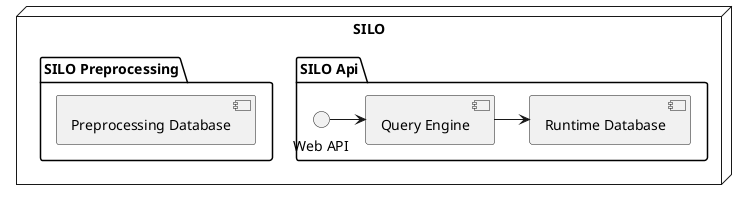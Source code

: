 @startuml

node SILO {
  package "SILO Api" {
    component "Query Engine" as query
    component "Runtime Database" as db
    "Web API" -> query
    query -> db
  }

  package "SILO Preprocessing" {
    component "Preprocessing Database"
  }
}

@enduml
